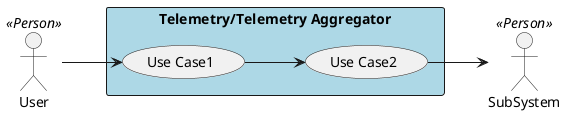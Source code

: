 @startuml

left to right direction

actor :User: <<Person>>
actor :SubSystem: <<Person>>


rectangle "Telemetry/Telemetry Aggregator" #lightBlue {
UseCase UC1  as "Use Case1"
UseCase UC2  as "Use Case2"


User --> UC1
UC1 --> UC2
UC2 --> SubSystem
}

@enduml
